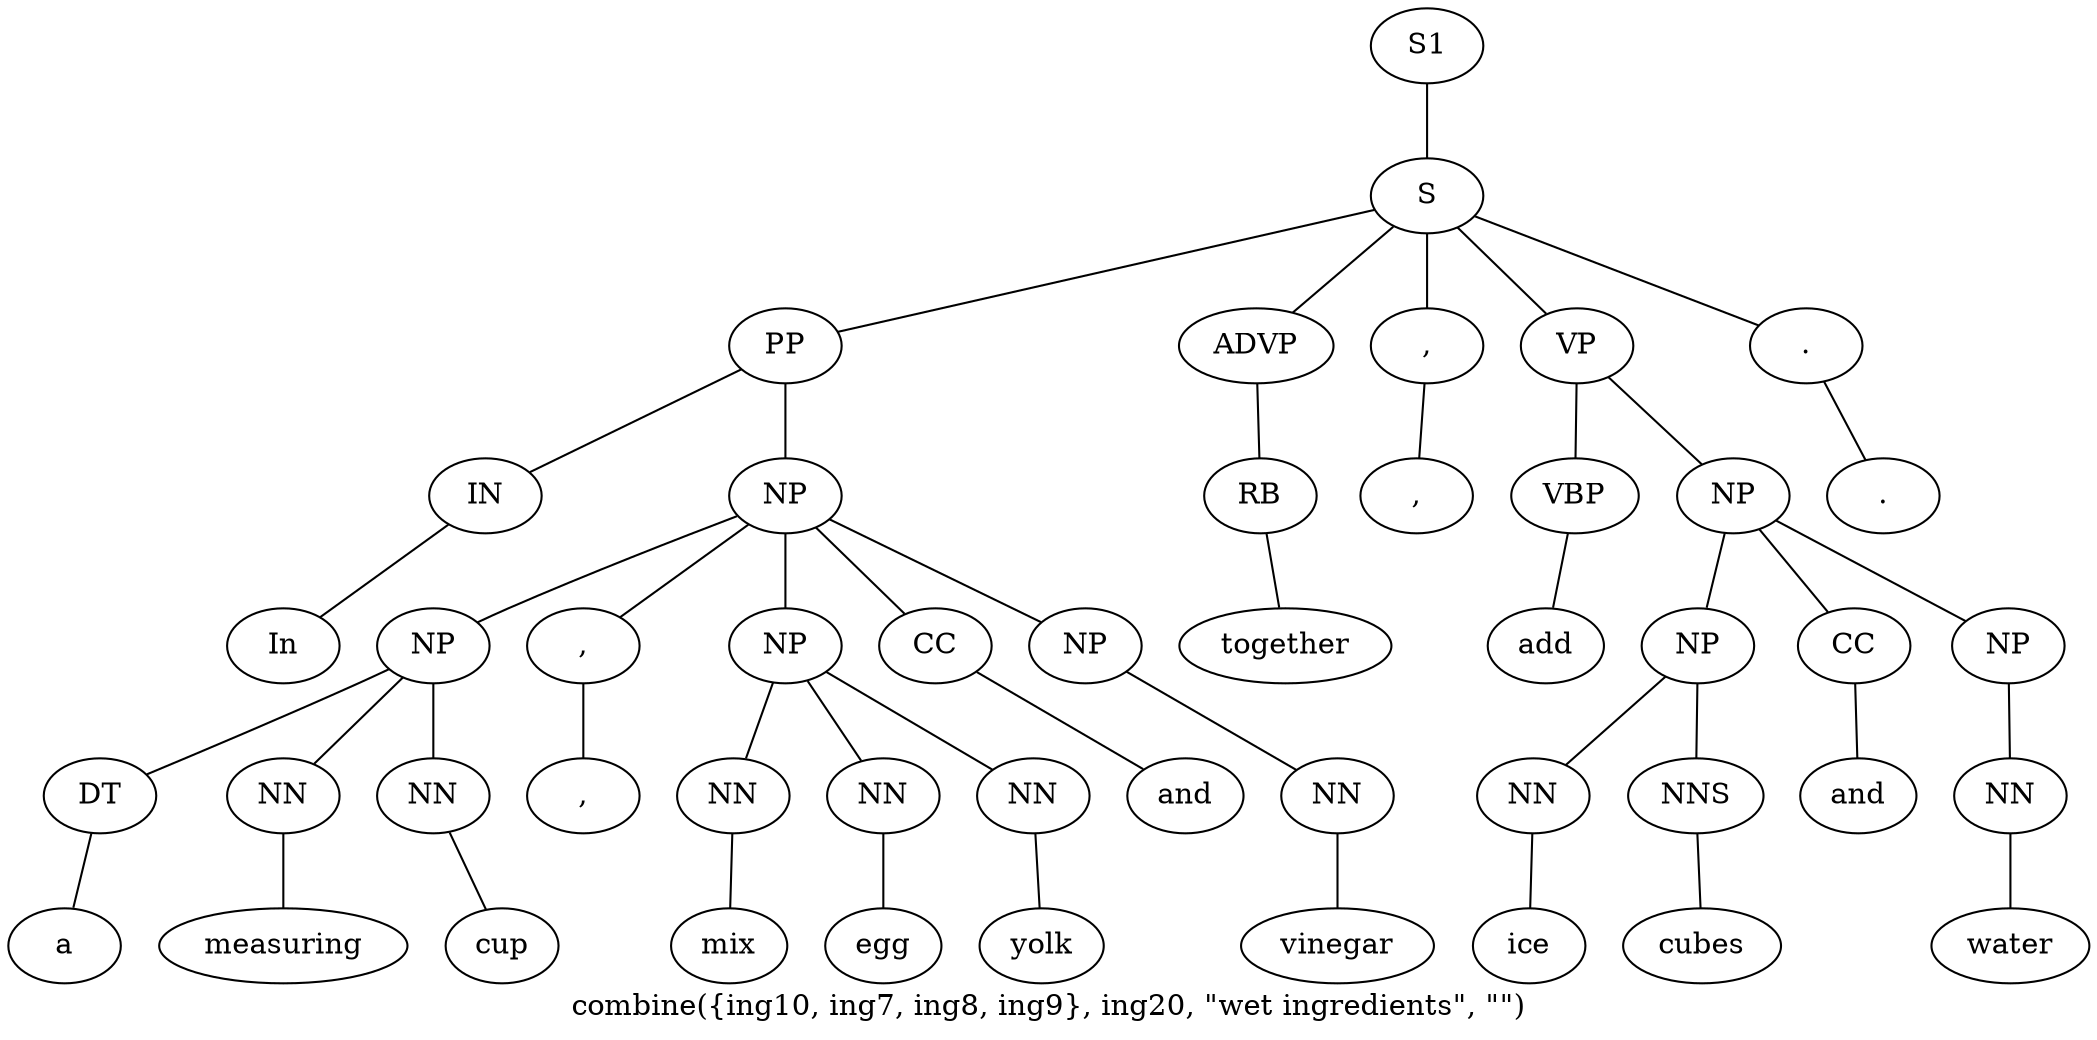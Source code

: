 graph SyntaxGraph {
	label = "combine({ing10, ing7, ing8, ing9}, ing20, \"wet ingredients\", \"\")";
	Node0 [label="S1"];
	Node1 [label="S"];
	Node2 [label="PP"];
	Node3 [label="IN"];
	Node4 [label="In"];
	Node5 [label="NP"];
	Node6 [label="NP"];
	Node7 [label="DT"];
	Node8 [label="a"];
	Node9 [label="NN"];
	Node10 [label="measuring"];
	Node11 [label="NN"];
	Node12 [label="cup"];
	Node13 [label=","];
	Node14 [label=","];
	Node15 [label="NP"];
	Node16 [label="NN"];
	Node17 [label="mix"];
	Node18 [label="NN"];
	Node19 [label="egg"];
	Node20 [label="NN"];
	Node21 [label="yolk"];
	Node22 [label="CC"];
	Node23 [label="and"];
	Node24 [label="NP"];
	Node25 [label="NN"];
	Node26 [label="vinegar"];
	Node27 [label="ADVP"];
	Node28 [label="RB"];
	Node29 [label="together"];
	Node30 [label=","];
	Node31 [label=","];
	Node32 [label="VP"];
	Node33 [label="VBP"];
	Node34 [label="add"];
	Node35 [label="NP"];
	Node36 [label="NP"];
	Node37 [label="NN"];
	Node38 [label="ice"];
	Node39 [label="NNS"];
	Node40 [label="cubes"];
	Node41 [label="CC"];
	Node42 [label="and"];
	Node43 [label="NP"];
	Node44 [label="NN"];
	Node45 [label="water"];
	Node46 [label="."];
	Node47 [label="."];

	Node0 -- Node1;
	Node1 -- Node2;
	Node1 -- Node27;
	Node1 -- Node30;
	Node1 -- Node32;
	Node1 -- Node46;
	Node2 -- Node3;
	Node2 -- Node5;
	Node3 -- Node4;
	Node5 -- Node6;
	Node5 -- Node13;
	Node5 -- Node15;
	Node5 -- Node22;
	Node5 -- Node24;
	Node6 -- Node7;
	Node6 -- Node9;
	Node6 -- Node11;
	Node7 -- Node8;
	Node9 -- Node10;
	Node11 -- Node12;
	Node13 -- Node14;
	Node15 -- Node16;
	Node15 -- Node18;
	Node15 -- Node20;
	Node16 -- Node17;
	Node18 -- Node19;
	Node20 -- Node21;
	Node22 -- Node23;
	Node24 -- Node25;
	Node25 -- Node26;
	Node27 -- Node28;
	Node28 -- Node29;
	Node30 -- Node31;
	Node32 -- Node33;
	Node32 -- Node35;
	Node33 -- Node34;
	Node35 -- Node36;
	Node35 -- Node41;
	Node35 -- Node43;
	Node36 -- Node37;
	Node36 -- Node39;
	Node37 -- Node38;
	Node39 -- Node40;
	Node41 -- Node42;
	Node43 -- Node44;
	Node44 -- Node45;
	Node46 -- Node47;
}
